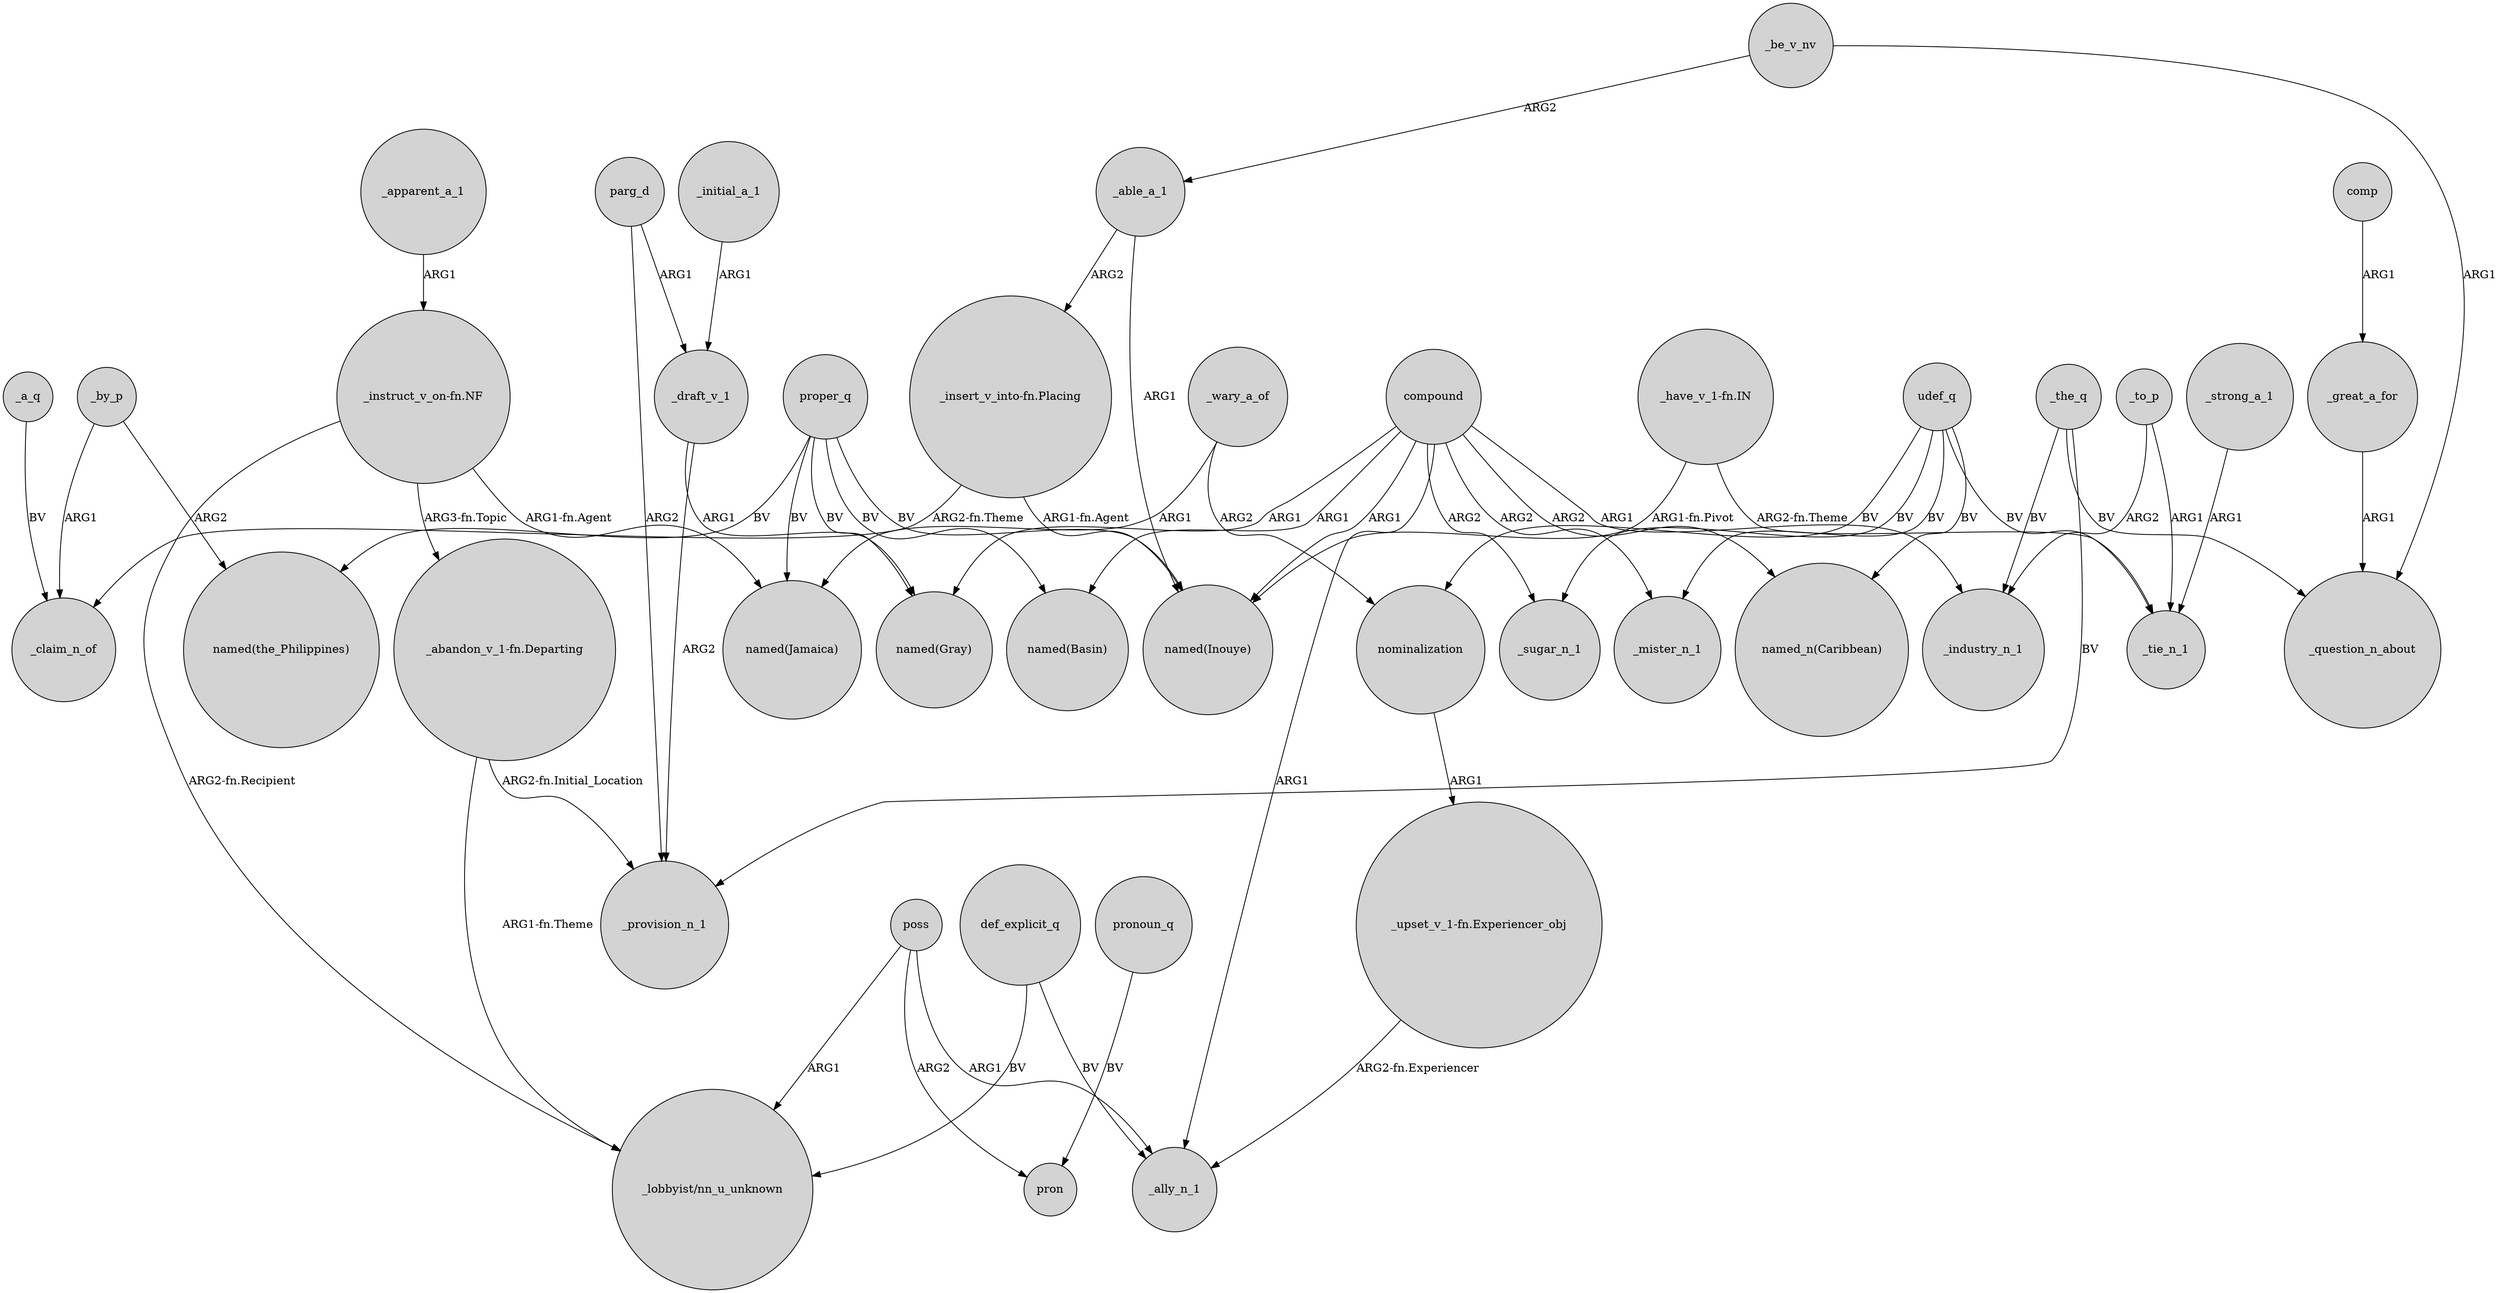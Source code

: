 digraph {
	node [shape=circle style=filled]
	_a_q -> _claim_n_of [label=BV]
	"_insert_v_into-fn.Placing" -> _claim_n_of [label="ARG2-fn.Theme"]
	_great_a_for -> _question_n_about [label=ARG1]
	poss -> pron [label=ARG2]
	compound -> "named(Gray)" [label=ARG1]
	compound -> "named(Basin)" [label=ARG1]
	compound -> _ally_n_1 [label=ARG1]
	"_abandon_v_1-fn.Departing" -> _provision_n_1 [label="ARG2-fn.Initial_Location"]
	"_have_v_1-fn.IN" -> _tie_n_1 [label="ARG2-fn.Theme"]
	compound -> _mister_n_1 [label=ARG2]
	_to_p -> _tie_n_1 [label=ARG1]
	udef_q -> _tie_n_1 [label=BV]
	parg_d -> _draft_v_1 [label=ARG1]
	compound -> _sugar_n_1 [label=ARG2]
	udef_q -> _mister_n_1 [label=BV]
	_be_v_nv -> _question_n_about [label=ARG1]
	compound -> _industry_n_1 [label=ARG1]
	nominalization -> "_upset_v_1-fn.Experiencer_obj" [label=ARG1]
	_the_q -> _question_n_about [label=BV]
	def_explicit_q -> _ally_n_1 [label=BV]
	"_instruct_v_on-fn.NF" -> "named(Jamaica)" [label="ARG1-fn.Agent"]
	udef_q -> "named_n(Caribbean)" [label=BV]
	proper_q -> "named(Inouye)" [label=BV]
	_able_a_1 -> "_insert_v_into-fn.Placing" [label=ARG2]
	_the_q -> _industry_n_1 [label=BV]
	compound -> "named(Inouye)" [label=ARG1]
	proper_q -> "named(Jamaica)" [label=BV]
	comp -> _great_a_for [label=ARG1]
	poss -> _ally_n_1 [label=ARG1]
	"_upset_v_1-fn.Experiencer_obj" -> _ally_n_1 [label="ARG2-fn.Experiencer"]
	compound -> "named_n(Caribbean)" [label=ARG2]
	"_have_v_1-fn.IN" -> "named(Inouye)" [label="ARG1-fn.Pivot"]
	_strong_a_1 -> _tie_n_1 [label=ARG1]
	def_explicit_q -> "_lobbyist/nn_u_unknown" [label=BV]
	parg_d -> _provision_n_1 [label=ARG2]
	udef_q -> _sugar_n_1 [label=BV]
	_to_p -> _industry_n_1 [label=ARG2]
	pronoun_q -> pron [label=BV]
	_wary_a_of -> "named(Jamaica)" [label=ARG1]
	_apparent_a_1 -> "_instruct_v_on-fn.NF" [label=ARG1]
	_initial_a_1 -> _draft_v_1 [label=ARG1]
	_draft_v_1 -> "named(Gray)" [label=ARG1]
	"_insert_v_into-fn.Placing" -> "named(Inouye)" [label="ARG1-fn.Agent"]
	_by_p -> _claim_n_of [label=ARG1]
	"_instruct_v_on-fn.NF" -> "_abandon_v_1-fn.Departing" [label="ARG3-fn.Topic"]
	proper_q -> "named(the_Philippines)" [label=BV]
	"_instruct_v_on-fn.NF" -> "_lobbyist/nn_u_unknown" [label="ARG2-fn.Recipient"]
	_by_p -> "named(the_Philippines)" [label=ARG2]
	udef_q -> nominalization [label=BV]
	_the_q -> _provision_n_1 [label=BV]
	_able_a_1 -> "named(Inouye)" [label=ARG1]
	"_abandon_v_1-fn.Departing" -> "_lobbyist/nn_u_unknown" [label="ARG1-fn.Theme"]
	proper_q -> "named(Gray)" [label=BV]
	proper_q -> "named(Basin)" [label=BV]
	_draft_v_1 -> _provision_n_1 [label=ARG2]
	poss -> "_lobbyist/nn_u_unknown" [label=ARG1]
	_be_v_nv -> _able_a_1 [label=ARG2]
	_wary_a_of -> nominalization [label=ARG2]
}
